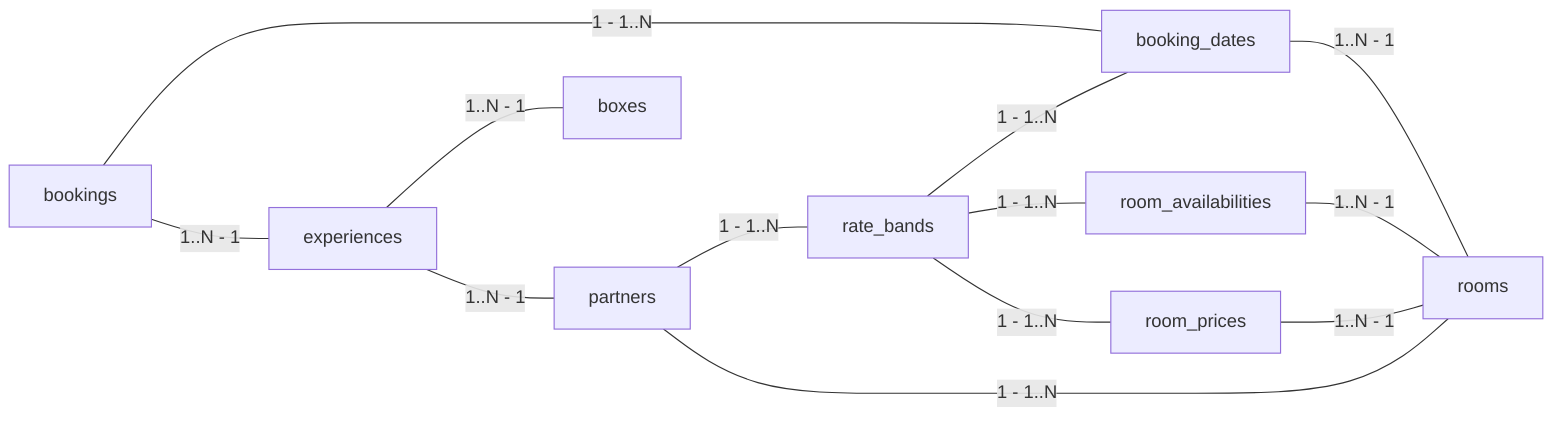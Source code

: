 graph LR
bookings ---|"1 - 1..N"| booking_dates
bookings ---|"1..N - 1"| experiences
experiences ---|"1..N - 1"| boxes
experiences ---|"1..N - 1"| partners
partners ---|"1 - 1..N"| rate_bands
partners ---|"1 - 1..N"| rooms
rate_bands  ---|"1 - 1..N"| booking_dates
rate_bands  ---|"1 - 1..N"| room_availabilities
rate_bands  ---|"1 - 1..N"| room_prices
room_availabilities  ---|"1..N - 1"| rooms
room_prices  ---|"1..N - 1"| rooms
booking_dates ---|"1..N - 1"| rooms